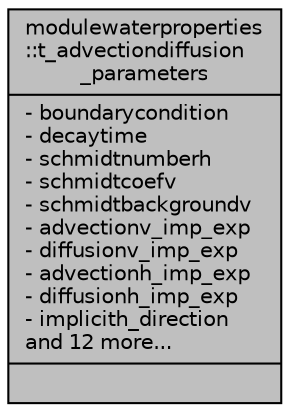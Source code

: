 digraph "modulewaterproperties::t_advectiondiffusion_parameters"
{
 // LATEX_PDF_SIZE
  edge [fontname="Helvetica",fontsize="10",labelfontname="Helvetica",labelfontsize="10"];
  node [fontname="Helvetica",fontsize="10",shape=record];
  Node1 [label="{modulewaterproperties\l::t_advectiondiffusion\l_parameters\n|- boundarycondition\l- decaytime\l- schmidtnumberh\l- schmidtcoefv\l- schmidtbackgroundv\l- advectionv_imp_exp\l- diffusionv_imp_exp\l- advectionh_imp_exp\l- diffusionh_imp_exp\l- implicith_direction\land 12 more...\l|}",height=0.2,width=0.4,color="black", fillcolor="grey75", style="filled", fontcolor="black",tooltip=" "];
}
